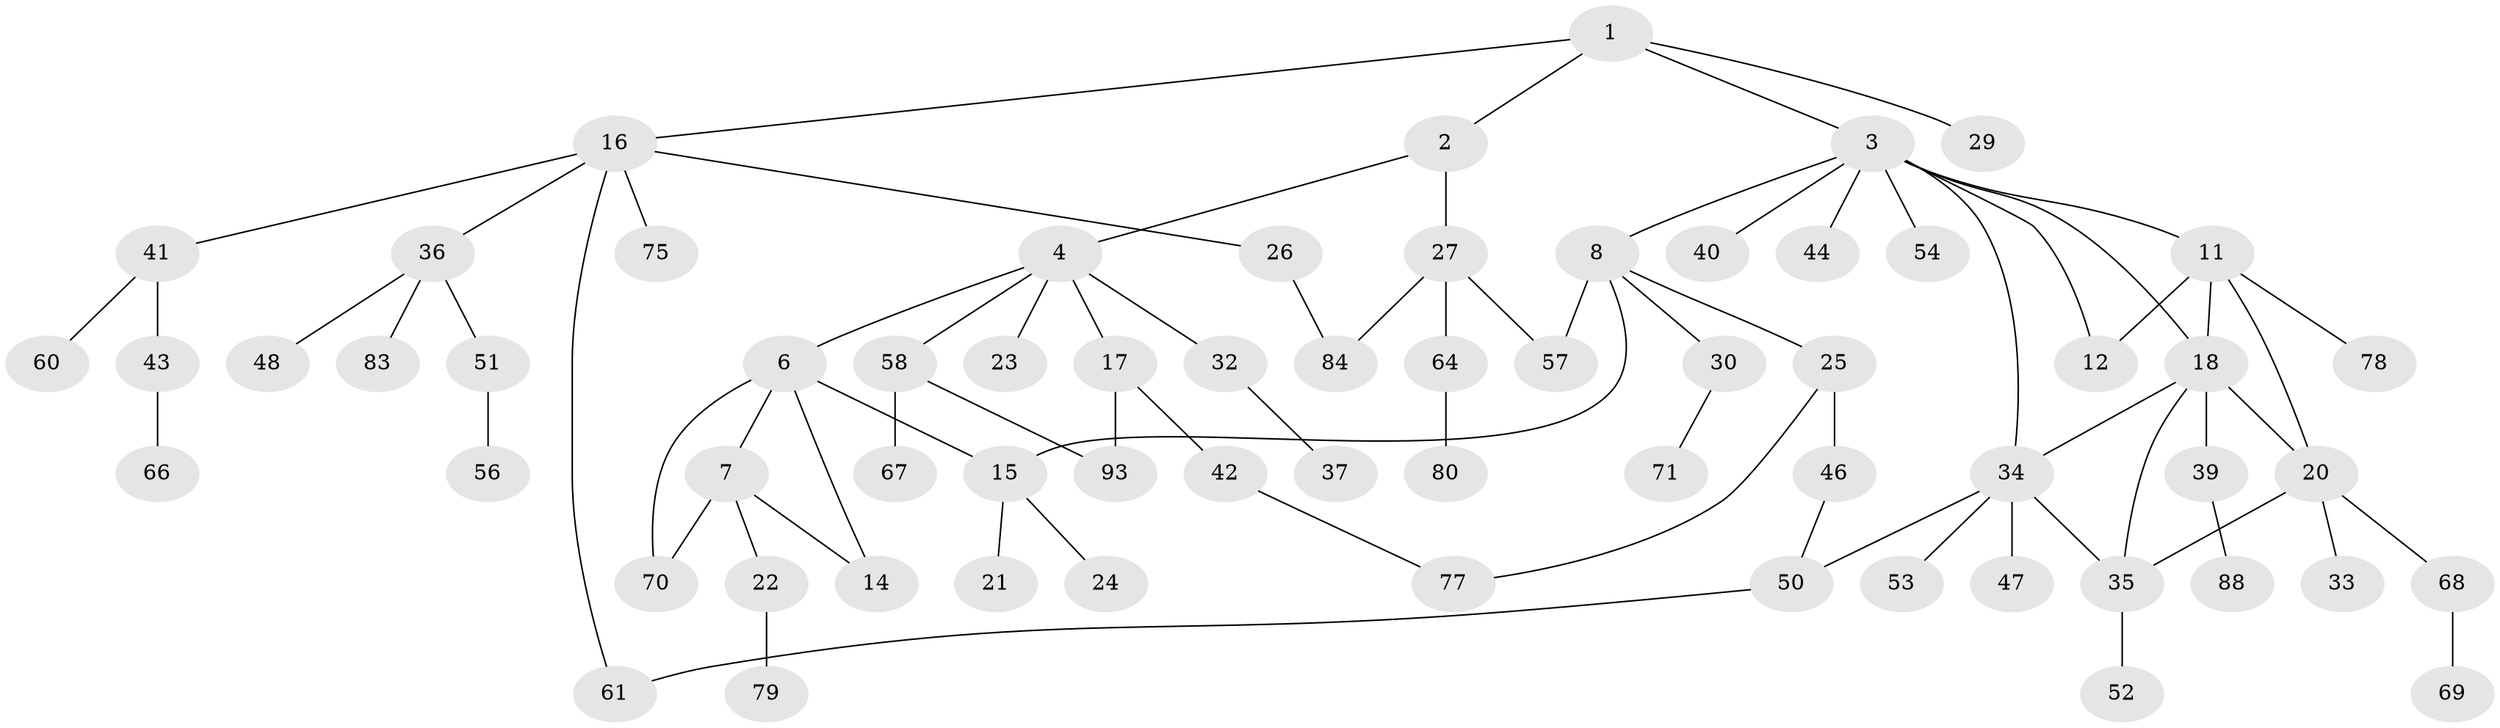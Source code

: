 // original degree distribution, {4: 0.0967741935483871, 3: 0.16129032258064516, 6: 0.053763440860215055, 5: 0.021505376344086023, 1: 0.3333333333333333, 2: 0.3333333333333333}
// Generated by graph-tools (version 1.1) at 2025/17/03/04/25 18:17:07]
// undirected, 65 vertices, 79 edges
graph export_dot {
graph [start="1"]
  node [color=gray90,style=filled];
  1;
  2;
  3 [super="+5"];
  4;
  6 [super="+9+10"];
  7 [super="+13"];
  8 [super="+74"];
  11 [super="+28"];
  12 [super="+62+81"];
  14;
  15 [super="+19"];
  16;
  17 [super="+55"];
  18 [super="+38"];
  20 [super="+87+31"];
  21;
  22;
  23 [super="+76"];
  24 [super="+63"];
  25;
  26;
  27;
  29;
  30;
  32;
  33;
  34;
  35 [super="+73"];
  36;
  37;
  39;
  40;
  41;
  42;
  43 [super="+65+90"];
  44;
  46;
  47;
  48;
  50;
  51;
  52;
  53 [super="+59"];
  54;
  56;
  57;
  58;
  60 [super="+72"];
  61;
  64;
  66;
  67;
  68;
  69;
  70 [super="+92"];
  71 [super="+91"];
  75;
  77;
  78;
  79;
  80;
  83;
  84;
  88;
  93;
  1 -- 2;
  1 -- 3;
  1 -- 16;
  1 -- 29;
  2 -- 4;
  2 -- 27;
  3 -- 8;
  3 -- 12;
  3 -- 34;
  3 -- 40;
  3 -- 18;
  3 -- 54;
  3 -- 11;
  3 -- 44;
  4 -- 6;
  4 -- 17;
  4 -- 23;
  4 -- 32;
  4 -- 58;
  6 -- 7;
  6 -- 70;
  6 -- 15;
  6 -- 14;
  7 -- 22;
  7 -- 14;
  7 -- 70;
  8 -- 25;
  8 -- 30;
  8 -- 15;
  8 -- 57;
  11 -- 12;
  11 -- 78;
  11 -- 20;
  11 -- 18;
  15 -- 24;
  15 -- 21;
  16 -- 26;
  16 -- 36;
  16 -- 41;
  16 -- 75;
  16 -- 61;
  17 -- 42;
  17 -- 93;
  18 -- 20;
  18 -- 39;
  18 -- 35;
  18 -- 34;
  20 -- 33;
  20 -- 35;
  20 -- 68;
  22 -- 79;
  25 -- 46;
  25 -- 77;
  26 -- 84;
  27 -- 57;
  27 -- 64;
  27 -- 84;
  30 -- 71;
  32 -- 37;
  34 -- 35;
  34 -- 47;
  34 -- 50;
  34 -- 53;
  35 -- 52;
  36 -- 48;
  36 -- 51;
  36 -- 83;
  39 -- 88;
  41 -- 43;
  41 -- 60;
  42 -- 77;
  43 -- 66;
  46 -- 50;
  50 -- 61;
  51 -- 56;
  58 -- 67;
  58 -- 93;
  64 -- 80;
  68 -- 69;
}
